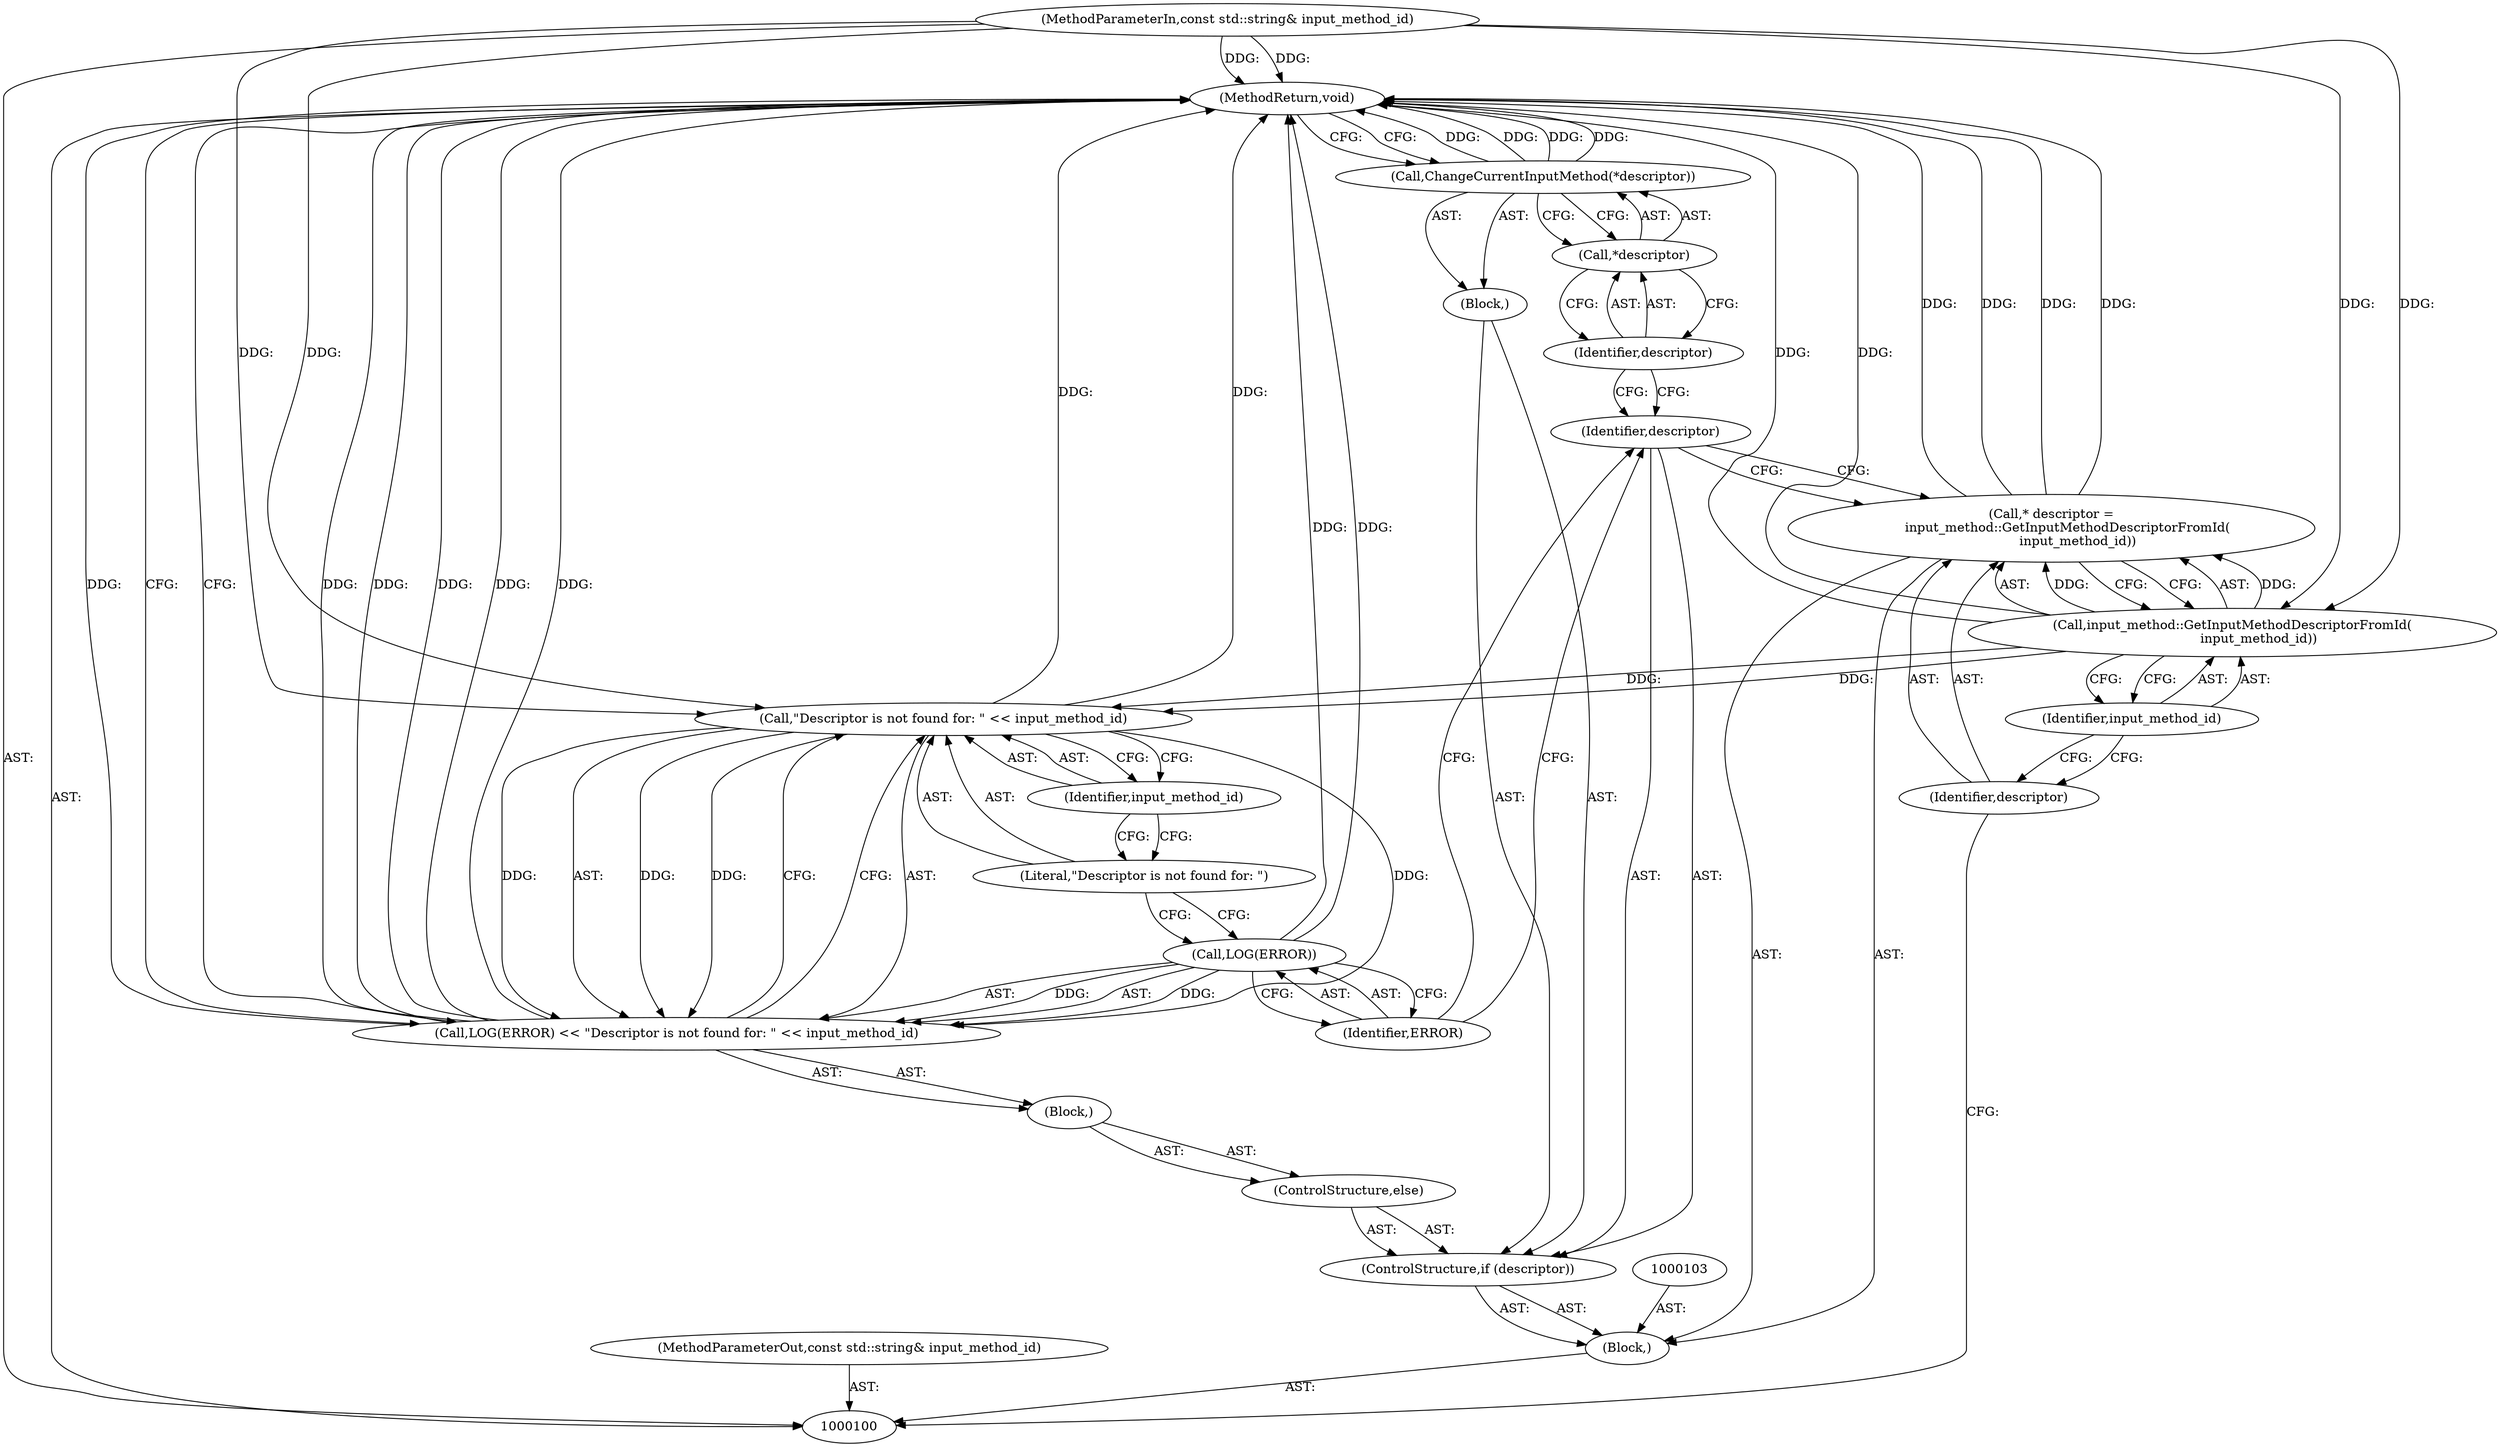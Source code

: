 digraph "0_Chrome_dc7b094a338c6c521f918f478e993f0f74bbea0d_3" {
"1000122" [label="(MethodReturn,void)"];
"1000101" [label="(MethodParameterIn,const std::string& input_method_id)"];
"1000155" [label="(MethodParameterOut,const std::string& input_method_id)"];
"1000102" [label="(Block,)"];
"1000104" [label="(Call,* descriptor =\n        input_method::GetInputMethodDescriptorFromId(\n             input_method_id))"];
"1000105" [label="(Identifier,descriptor)"];
"1000106" [label="(Call,input_method::GetInputMethodDescriptorFromId(\n             input_method_id))"];
"1000107" [label="(Identifier,input_method_id)"];
"1000110" [label="(Block,)"];
"1000108" [label="(ControlStructure,if (descriptor))"];
"1000109" [label="(Identifier,descriptor)"];
"1000112" [label="(Call,*descriptor)"];
"1000113" [label="(Identifier,descriptor)"];
"1000111" [label="(Call,ChangeCurrentInputMethod(*descriptor))"];
"1000115" [label="(Block,)"];
"1000114" [label="(ControlStructure,else)"];
"1000118" [label="(Identifier,ERROR)"];
"1000119" [label="(Call,\"Descriptor is not found for: \" << input_method_id)"];
"1000120" [label="(Literal,\"Descriptor is not found for: \")"];
"1000121" [label="(Identifier,input_method_id)"];
"1000116" [label="(Call,LOG(ERROR) << \"Descriptor is not found for: \" << input_method_id)"];
"1000117" [label="(Call,LOG(ERROR))"];
"1000122" -> "1000100"  [label="AST: "];
"1000122" -> "1000111"  [label="CFG: "];
"1000122" -> "1000116"  [label="CFG: "];
"1000116" -> "1000122"  [label="DDG: "];
"1000116" -> "1000122"  [label="DDG: "];
"1000116" -> "1000122"  [label="DDG: "];
"1000106" -> "1000122"  [label="DDG: "];
"1000104" -> "1000122"  [label="DDG: "];
"1000104" -> "1000122"  [label="DDG: "];
"1000119" -> "1000122"  [label="DDG: "];
"1000117" -> "1000122"  [label="DDG: "];
"1000111" -> "1000122"  [label="DDG: "];
"1000111" -> "1000122"  [label="DDG: "];
"1000101" -> "1000122"  [label="DDG: "];
"1000101" -> "1000100"  [label="AST: "];
"1000101" -> "1000122"  [label="DDG: "];
"1000101" -> "1000106"  [label="DDG: "];
"1000101" -> "1000119"  [label="DDG: "];
"1000155" -> "1000100"  [label="AST: "];
"1000102" -> "1000100"  [label="AST: "];
"1000103" -> "1000102"  [label="AST: "];
"1000104" -> "1000102"  [label="AST: "];
"1000108" -> "1000102"  [label="AST: "];
"1000104" -> "1000102"  [label="AST: "];
"1000104" -> "1000106"  [label="CFG: "];
"1000105" -> "1000104"  [label="AST: "];
"1000106" -> "1000104"  [label="AST: "];
"1000109" -> "1000104"  [label="CFG: "];
"1000104" -> "1000122"  [label="DDG: "];
"1000104" -> "1000122"  [label="DDG: "];
"1000106" -> "1000104"  [label="DDG: "];
"1000105" -> "1000104"  [label="AST: "];
"1000105" -> "1000100"  [label="CFG: "];
"1000107" -> "1000105"  [label="CFG: "];
"1000106" -> "1000104"  [label="AST: "];
"1000106" -> "1000107"  [label="CFG: "];
"1000107" -> "1000106"  [label="AST: "];
"1000104" -> "1000106"  [label="CFG: "];
"1000106" -> "1000122"  [label="DDG: "];
"1000106" -> "1000104"  [label="DDG: "];
"1000101" -> "1000106"  [label="DDG: "];
"1000106" -> "1000119"  [label="DDG: "];
"1000107" -> "1000106"  [label="AST: "];
"1000107" -> "1000105"  [label="CFG: "];
"1000106" -> "1000107"  [label="CFG: "];
"1000110" -> "1000108"  [label="AST: "];
"1000111" -> "1000110"  [label="AST: "];
"1000108" -> "1000102"  [label="AST: "];
"1000109" -> "1000108"  [label="AST: "];
"1000110" -> "1000108"  [label="AST: "];
"1000114" -> "1000108"  [label="AST: "];
"1000109" -> "1000108"  [label="AST: "];
"1000109" -> "1000104"  [label="CFG: "];
"1000113" -> "1000109"  [label="CFG: "];
"1000118" -> "1000109"  [label="CFG: "];
"1000112" -> "1000111"  [label="AST: "];
"1000112" -> "1000113"  [label="CFG: "];
"1000113" -> "1000112"  [label="AST: "];
"1000111" -> "1000112"  [label="CFG: "];
"1000113" -> "1000112"  [label="AST: "];
"1000113" -> "1000109"  [label="CFG: "];
"1000112" -> "1000113"  [label="CFG: "];
"1000111" -> "1000110"  [label="AST: "];
"1000111" -> "1000112"  [label="CFG: "];
"1000112" -> "1000111"  [label="AST: "];
"1000122" -> "1000111"  [label="CFG: "];
"1000111" -> "1000122"  [label="DDG: "];
"1000111" -> "1000122"  [label="DDG: "];
"1000115" -> "1000114"  [label="AST: "];
"1000116" -> "1000115"  [label="AST: "];
"1000114" -> "1000108"  [label="AST: "];
"1000115" -> "1000114"  [label="AST: "];
"1000118" -> "1000117"  [label="AST: "];
"1000118" -> "1000109"  [label="CFG: "];
"1000117" -> "1000118"  [label="CFG: "];
"1000119" -> "1000116"  [label="AST: "];
"1000119" -> "1000121"  [label="CFG: "];
"1000120" -> "1000119"  [label="AST: "];
"1000121" -> "1000119"  [label="AST: "];
"1000116" -> "1000119"  [label="CFG: "];
"1000119" -> "1000122"  [label="DDG: "];
"1000119" -> "1000116"  [label="DDG: "];
"1000119" -> "1000116"  [label="DDG: "];
"1000106" -> "1000119"  [label="DDG: "];
"1000101" -> "1000119"  [label="DDG: "];
"1000120" -> "1000119"  [label="AST: "];
"1000120" -> "1000117"  [label="CFG: "];
"1000121" -> "1000120"  [label="CFG: "];
"1000121" -> "1000119"  [label="AST: "];
"1000121" -> "1000120"  [label="CFG: "];
"1000119" -> "1000121"  [label="CFG: "];
"1000116" -> "1000115"  [label="AST: "];
"1000116" -> "1000119"  [label="CFG: "];
"1000117" -> "1000116"  [label="AST: "];
"1000119" -> "1000116"  [label="AST: "];
"1000122" -> "1000116"  [label="CFG: "];
"1000116" -> "1000122"  [label="DDG: "];
"1000116" -> "1000122"  [label="DDG: "];
"1000116" -> "1000122"  [label="DDG: "];
"1000117" -> "1000116"  [label="DDG: "];
"1000119" -> "1000116"  [label="DDG: "];
"1000119" -> "1000116"  [label="DDG: "];
"1000117" -> "1000116"  [label="AST: "];
"1000117" -> "1000118"  [label="CFG: "];
"1000118" -> "1000117"  [label="AST: "];
"1000120" -> "1000117"  [label="CFG: "];
"1000117" -> "1000122"  [label="DDG: "];
"1000117" -> "1000116"  [label="DDG: "];
}
